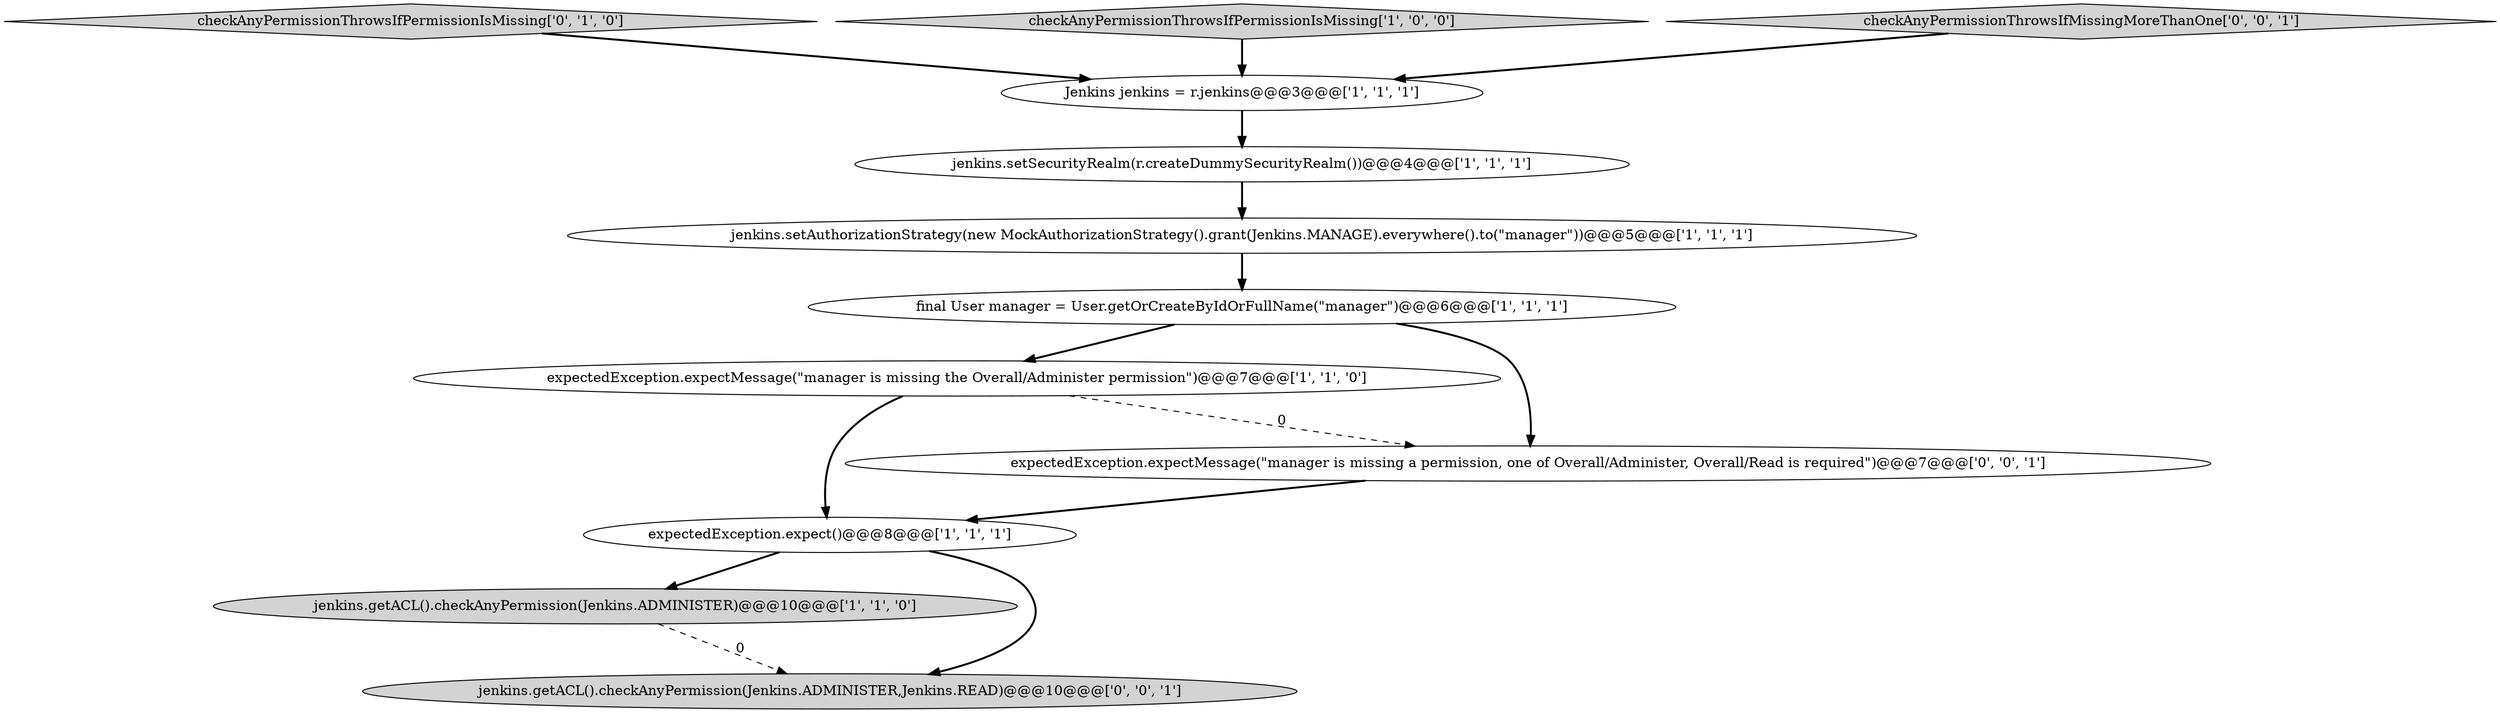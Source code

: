 digraph {
3 [style = filled, label = "jenkins.setSecurityRealm(r.createDummySecurityRealm())@@@4@@@['1', '1', '1']", fillcolor = white, shape = ellipse image = "AAA0AAABBB1BBB"];
1 [style = filled, label = "jenkins.getACL().checkAnyPermission(Jenkins.ADMINISTER)@@@10@@@['1', '1', '0']", fillcolor = lightgray, shape = ellipse image = "AAA0AAABBB1BBB"];
5 [style = filled, label = "expectedException.expect()@@@8@@@['1', '1', '1']", fillcolor = white, shape = ellipse image = "AAA0AAABBB1BBB"];
8 [style = filled, label = "checkAnyPermissionThrowsIfPermissionIsMissing['0', '1', '0']", fillcolor = lightgray, shape = diamond image = "AAA0AAABBB2BBB"];
7 [style = filled, label = "final User manager = User.getOrCreateByIdOrFullName(\"manager\")@@@6@@@['1', '1', '1']", fillcolor = white, shape = ellipse image = "AAA0AAABBB1BBB"];
4 [style = filled, label = "checkAnyPermissionThrowsIfPermissionIsMissing['1', '0', '0']", fillcolor = lightgray, shape = diamond image = "AAA0AAABBB1BBB"];
10 [style = filled, label = "checkAnyPermissionThrowsIfMissingMoreThanOne['0', '0', '1']", fillcolor = lightgray, shape = diamond image = "AAA0AAABBB3BBB"];
0 [style = filled, label = "expectedException.expectMessage(\"manager is missing the Overall/Administer permission\")@@@7@@@['1', '1', '0']", fillcolor = white, shape = ellipse image = "AAA0AAABBB1BBB"];
11 [style = filled, label = "jenkins.getACL().checkAnyPermission(Jenkins.ADMINISTER,Jenkins.READ)@@@10@@@['0', '0', '1']", fillcolor = lightgray, shape = ellipse image = "AAA0AAABBB3BBB"];
9 [style = filled, label = "expectedException.expectMessage(\"manager is missing a permission, one of Overall/Administer, Overall/Read is required\")@@@7@@@['0', '0', '1']", fillcolor = white, shape = ellipse image = "AAA0AAABBB3BBB"];
6 [style = filled, label = "jenkins.setAuthorizationStrategy(new MockAuthorizationStrategy().grant(Jenkins.MANAGE).everywhere().to(\"manager\"))@@@5@@@['1', '1', '1']", fillcolor = white, shape = ellipse image = "AAA0AAABBB1BBB"];
2 [style = filled, label = "Jenkins jenkins = r.jenkins@@@3@@@['1', '1', '1']", fillcolor = white, shape = ellipse image = "AAA0AAABBB1BBB"];
9->5 [style = bold, label=""];
7->9 [style = bold, label=""];
5->1 [style = bold, label=""];
3->6 [style = bold, label=""];
10->2 [style = bold, label=""];
5->11 [style = bold, label=""];
7->0 [style = bold, label=""];
4->2 [style = bold, label=""];
0->9 [style = dashed, label="0"];
6->7 [style = bold, label=""];
8->2 [style = bold, label=""];
1->11 [style = dashed, label="0"];
2->3 [style = bold, label=""];
0->5 [style = bold, label=""];
}
